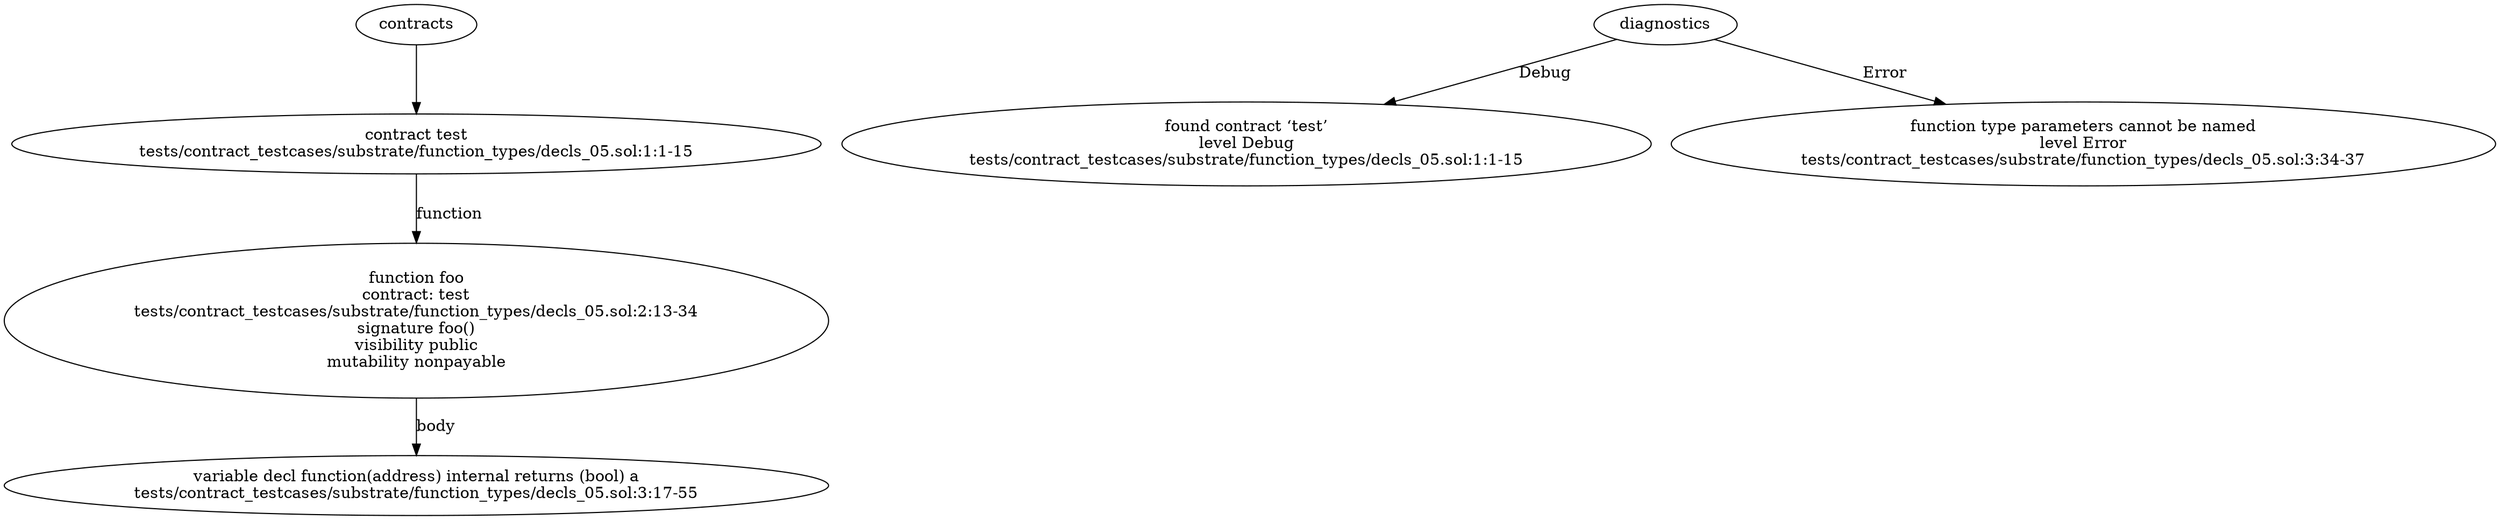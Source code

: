 strict digraph "tests/contract_testcases/substrate/function_types/decls_05.sol" {
	contract [label="contract test\ntests/contract_testcases/substrate/function_types/decls_05.sol:1:1-15"]
	foo [label="function foo\ncontract: test\ntests/contract_testcases/substrate/function_types/decls_05.sol:2:13-34\nsignature foo()\nvisibility public\nmutability nonpayable"]
	var_decl [label="variable decl function(address) internal returns (bool) a\ntests/contract_testcases/substrate/function_types/decls_05.sol:3:17-55"]
	diagnostic [label="found contract ‘test’\nlevel Debug\ntests/contract_testcases/substrate/function_types/decls_05.sol:1:1-15"]
	diagnostic_6 [label="function type parameters cannot be named\nlevel Error\ntests/contract_testcases/substrate/function_types/decls_05.sol:3:34-37"]
	contracts -> contract
	contract -> foo [label="function"]
	foo -> var_decl [label="body"]
	diagnostics -> diagnostic [label="Debug"]
	diagnostics -> diagnostic_6 [label="Error"]
}
